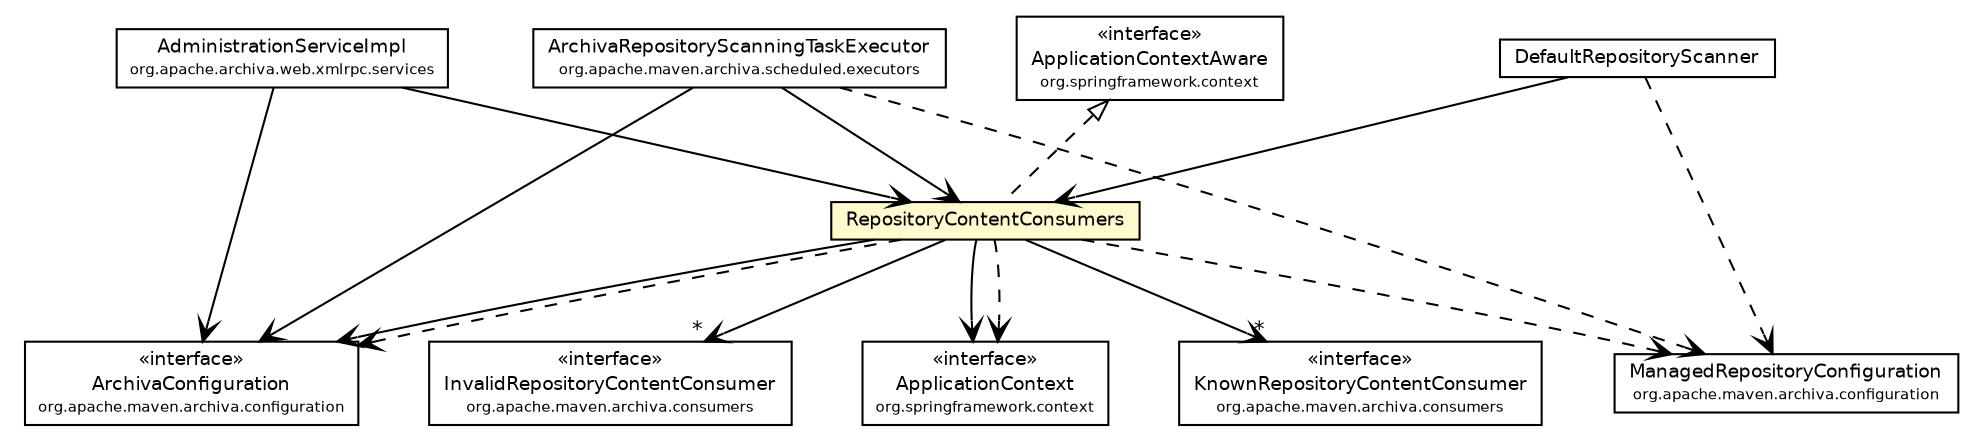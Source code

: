 #!/usr/local/bin/dot
#
# Class diagram 
# Generated by UmlGraph version 4.6 (http://www.spinellis.gr/sw/umlgraph)
#

digraph G {
	edge [fontname="Helvetica",fontsize=10,labelfontname="Helvetica",labelfontsize=10];
	node [fontname="Helvetica",fontsize=10,shape=plaintext];
	// org.apache.maven.archiva.configuration.ArchivaConfiguration
	c75648 [label=<<table border="0" cellborder="1" cellspacing="0" cellpadding="2" port="p" href="../../configuration/ArchivaConfiguration.html">
		<tr><td><table border="0" cellspacing="0" cellpadding="1">
			<tr><td> &laquo;interface&raquo; </td></tr>
			<tr><td> ArchivaConfiguration </td></tr>
			<tr><td><font point-size="7.0"> org.apache.maven.archiva.configuration </font></td></tr>
		</table></td></tr>
		</table>>, fontname="Helvetica", fontcolor="black", fontsize=9.0];
	// org.apache.maven.archiva.consumers.KnownRepositoryContentConsumer
	c75657 [label=<<table border="0" cellborder="1" cellspacing="0" cellpadding="2" port="p" href="../../consumers/KnownRepositoryContentConsumer.html">
		<tr><td><table border="0" cellspacing="0" cellpadding="1">
			<tr><td> &laquo;interface&raquo; </td></tr>
			<tr><td> KnownRepositoryContentConsumer </td></tr>
			<tr><td><font point-size="7.0"> org.apache.maven.archiva.consumers </font></td></tr>
		</table></td></tr>
		</table>>, fontname="Helvetica", fontcolor="black", fontsize=9.0];
	// org.apache.maven.archiva.consumers.InvalidRepositoryContentConsumer
	c75658 [label=<<table border="0" cellborder="1" cellspacing="0" cellpadding="2" port="p" href="../../consumers/InvalidRepositoryContentConsumer.html">
		<tr><td><table border="0" cellspacing="0" cellpadding="1">
			<tr><td> &laquo;interface&raquo; </td></tr>
			<tr><td> InvalidRepositoryContentConsumer </td></tr>
			<tr><td><font point-size="7.0"> org.apache.maven.archiva.consumers </font></td></tr>
		</table></td></tr>
		</table>>, fontname="Helvetica", fontcolor="black", fontsize=9.0];
	// org.apache.maven.archiva.repository.scanner.RepositoryContentConsumers
	c75743 [label=<<table border="0" cellborder="1" cellspacing="0" cellpadding="2" port="p" bgcolor="lemonChiffon" href="./RepositoryContentConsumers.html">
		<tr><td><table border="0" cellspacing="0" cellpadding="1">
			<tr><td> RepositoryContentConsumers </td></tr>
		</table></td></tr>
		</table>>, fontname="Helvetica", fontcolor="black", fontsize=9.0];
	// org.apache.maven.archiva.repository.scanner.DefaultRepositoryScanner
	c75744 [label=<<table border="0" cellborder="1" cellspacing="0" cellpadding="2" port="p" href="./DefaultRepositoryScanner.html">
		<tr><td><table border="0" cellspacing="0" cellpadding="1">
			<tr><td> DefaultRepositoryScanner </td></tr>
		</table></td></tr>
		</table>>, fontname="Helvetica", fontcolor="black", fontsize=9.0];
	// org.apache.maven.archiva.scheduled.executors.ArchivaRepositoryScanningTaskExecutor
	c75852 [label=<<table border="0" cellborder="1" cellspacing="0" cellpadding="2" port="p" href="../../scheduled/executors/ArchivaRepositoryScanningTaskExecutor.html">
		<tr><td><table border="0" cellspacing="0" cellpadding="1">
			<tr><td> ArchivaRepositoryScanningTaskExecutor </td></tr>
			<tr><td><font point-size="7.0"> org.apache.maven.archiva.scheduled.executors </font></td></tr>
		</table></td></tr>
		</table>>, fontname="Helvetica", fontcolor="black", fontsize=9.0];
	// org.apache.archiva.web.xmlrpc.services.AdministrationServiceImpl
	c75985 [label=<<table border="0" cellborder="1" cellspacing="0" cellpadding="2" port="p" href="../../../../archiva/web/xmlrpc/services/AdministrationServiceImpl.html">
		<tr><td><table border="0" cellspacing="0" cellpadding="1">
			<tr><td> AdministrationServiceImpl </td></tr>
			<tr><td><font point-size="7.0"> org.apache.archiva.web.xmlrpc.services </font></td></tr>
		</table></td></tr>
		</table>>, fontname="Helvetica", fontcolor="black", fontsize=9.0];
	//org.apache.maven.archiva.repository.scanner.RepositoryContentConsumers implements org.springframework.context.ApplicationContextAware
	c75987:p -> c75743:p [dir=back,arrowtail=empty,style=dashed];
	// org.apache.maven.archiva.repository.scanner.RepositoryContentConsumers NAVASSOC org.springframework.context.ApplicationContext
	c75743:p -> c75988:p [taillabel="", label="", headlabel="", fontname="Helvetica", fontcolor="black", fontsize=10.0, color="black", arrowhead=open];
	// org.apache.maven.archiva.repository.scanner.RepositoryContentConsumers NAVASSOC org.apache.maven.archiva.configuration.ArchivaConfiguration
	c75743:p -> c75648:p [taillabel="", label="", headlabel="", fontname="Helvetica", fontcolor="black", fontsize=10.0, color="black", arrowhead=open];
	// org.apache.maven.archiva.repository.scanner.RepositoryContentConsumers NAVASSOC org.apache.maven.archiva.consumers.KnownRepositoryContentConsumer
	c75743:p -> c75657:p [taillabel="", label="", headlabel="*", fontname="Helvetica", fontcolor="black", fontsize=10.0, color="black", arrowhead=open];
	// org.apache.maven.archiva.repository.scanner.RepositoryContentConsumers NAVASSOC org.apache.maven.archiva.consumers.InvalidRepositoryContentConsumer
	c75743:p -> c75658:p [taillabel="", label="", headlabel="*", fontname="Helvetica", fontcolor="black", fontsize=10.0, color="black", arrowhead=open];
	// org.apache.maven.archiva.repository.scanner.DefaultRepositoryScanner NAVASSOC org.apache.maven.archiva.repository.scanner.RepositoryContentConsumers
	c75744:p -> c75743:p [taillabel="", label="", headlabel="", fontname="Helvetica", fontcolor="black", fontsize=10.0, color="black", arrowhead=open];
	// org.apache.maven.archiva.scheduled.executors.ArchivaRepositoryScanningTaskExecutor NAVASSOC org.apache.maven.archiva.configuration.ArchivaConfiguration
	c75852:p -> c75648:p [taillabel="", label="", headlabel="", fontname="Helvetica", fontcolor="black", fontsize=10.0, color="black", arrowhead=open];
	// org.apache.maven.archiva.scheduled.executors.ArchivaRepositoryScanningTaskExecutor NAVASSOC org.apache.maven.archiva.repository.scanner.RepositoryContentConsumers
	c75852:p -> c75743:p [taillabel="", label="", headlabel="", fontname="Helvetica", fontcolor="black", fontsize=10.0, color="black", arrowhead=open];
	// org.apache.archiva.web.xmlrpc.services.AdministrationServiceImpl NAVASSOC org.apache.maven.archiva.configuration.ArchivaConfiguration
	c75985:p -> c75648:p [taillabel="", label="", headlabel="", fontname="Helvetica", fontcolor="black", fontsize=10.0, color="black", arrowhead=open];
	// org.apache.archiva.web.xmlrpc.services.AdministrationServiceImpl NAVASSOC org.apache.maven.archiva.repository.scanner.RepositoryContentConsumers
	c75985:p -> c75743:p [taillabel="", label="", headlabel="", fontname="Helvetica", fontcolor="black", fontsize=10.0, color="black", arrowhead=open];
	// org.apache.maven.archiva.repository.scanner.RepositoryContentConsumers DEPEND org.apache.maven.archiva.configuration.ArchivaConfiguration
	c75743:p -> c75648:p [taillabel="", label="", headlabel="", fontname="Helvetica", fontcolor="black", fontsize=10.0, color="black", arrowhead=open, style=dashed];
	// org.apache.maven.archiva.repository.scanner.RepositoryContentConsumers DEPEND org.springframework.context.ApplicationContext
	c75743:p -> c75988:p [taillabel="", label="", headlabel="", fontname="Helvetica", fontcolor="black", fontsize=10.0, color="black", arrowhead=open, style=dashed];
	// org.apache.maven.archiva.repository.scanner.RepositoryContentConsumers DEPEND org.apache.maven.archiva.configuration.ManagedRepositoryConfiguration
	c75743:p -> c75989:p [taillabel="", label="", headlabel="", fontname="Helvetica", fontcolor="black", fontsize=10.0, color="black", arrowhead=open, style=dashed];
	// org.apache.maven.archiva.repository.scanner.DefaultRepositoryScanner DEPEND org.apache.maven.archiva.configuration.ManagedRepositoryConfiguration
	c75744:p -> c75989:p [taillabel="", label="", headlabel="", fontname="Helvetica", fontcolor="black", fontsize=10.0, color="black", arrowhead=open, style=dashed];
	// org.apache.maven.archiva.scheduled.executors.ArchivaRepositoryScanningTaskExecutor DEPEND org.apache.maven.archiva.configuration.ManagedRepositoryConfiguration
	c75852:p -> c75989:p [taillabel="", label="", headlabel="", fontname="Helvetica", fontcolor="black", fontsize=10.0, color="black", arrowhead=open, style=dashed];
	// org.apache.maven.archiva.configuration.ManagedRepositoryConfiguration
	c75989 [label=<<table border="0" cellborder="1" cellspacing="0" cellpadding="2" port="p" href="http://java.sun.com/j2se/1.4.2/docs/api/org/apache/maven/archiva/configuration/ManagedRepositoryConfiguration.html">
		<tr><td><table border="0" cellspacing="0" cellpadding="1">
			<tr><td> ManagedRepositoryConfiguration </td></tr>
			<tr><td><font point-size="7.0"> org.apache.maven.archiva.configuration </font></td></tr>
		</table></td></tr>
		</table>>, fontname="Helvetica", fontcolor="black", fontsize=9.0];
	// org.springframework.context.ApplicationContext
	c75988 [label=<<table border="0" cellborder="1" cellspacing="0" cellpadding="2" port="p" href="http://java.sun.com/j2se/1.4.2/docs/api/org/springframework/context/ApplicationContext.html">
		<tr><td><table border="0" cellspacing="0" cellpadding="1">
			<tr><td> &laquo;interface&raquo; </td></tr>
			<tr><td> ApplicationContext </td></tr>
			<tr><td><font point-size="7.0"> org.springframework.context </font></td></tr>
		</table></td></tr>
		</table>>, fontname="Helvetica", fontcolor="black", fontsize=9.0];
	// org.springframework.context.ApplicationContextAware
	c75987 [label=<<table border="0" cellborder="1" cellspacing="0" cellpadding="2" port="p" href="http://java.sun.com/j2se/1.4.2/docs/api/org/springframework/context/ApplicationContextAware.html">
		<tr><td><table border="0" cellspacing="0" cellpadding="1">
			<tr><td> &laquo;interface&raquo; </td></tr>
			<tr><td> ApplicationContextAware </td></tr>
			<tr><td><font point-size="7.0"> org.springframework.context </font></td></tr>
		</table></td></tr>
		</table>>, fontname="Helvetica", fontcolor="black", fontsize=9.0];
}

